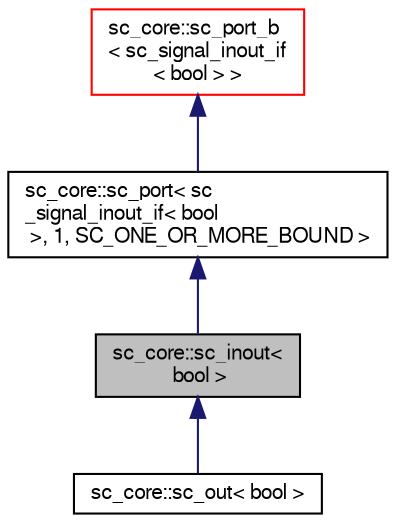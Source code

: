digraph "sc_core::sc_inout&lt; bool &gt;"
{
  edge [fontname="FreeSans",fontsize="10",labelfontname="FreeSans",labelfontsize="10"];
  node [fontname="FreeSans",fontsize="10",shape=record];
  Node0 [label="sc_core::sc_inout\<\l bool \>",height=0.2,width=0.4,color="black", fillcolor="grey75", style="filled", fontcolor="black"];
  Node1 -> Node0 [dir="back",color="midnightblue",fontsize="10",style="solid",fontname="FreeSans"];
  Node1 [label="sc_core::sc_port\< sc\l_signal_inout_if\< bool\l \>, 1, SC_ONE_OR_MORE_BOUND \>",height=0.2,width=0.4,color="black", fillcolor="white", style="filled",URL="$a01224.html"];
  Node2 -> Node1 [dir="back",color="midnightblue",fontsize="10",style="solid",fontname="FreeSans"];
  Node2 [label="sc_core::sc_port_b\l\< sc_signal_inout_if\l\< bool \> \>",height=0.2,width=0.4,color="red", fillcolor="white", style="filled",URL="$a01220.html"];
  Node0 -> Node5 [dir="back",color="midnightblue",fontsize="10",style="solid",fontname="FreeSans"];
  Node5 [label="sc_core::sc_out\< bool \>",height=0.2,width=0.4,color="black", fillcolor="white", style="filled",URL="$a01312.html"];
}

